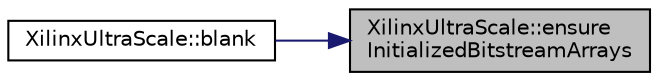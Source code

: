 digraph "XilinxUltraScale::ensureInitializedBitstreamArrays"
{
 // INTERACTIVE_SVG=YES
 // LATEX_PDF_SIZE
  edge [fontname="Helvetica",fontsize="10",labelfontname="Helvetica",labelfontsize="10"];
  node [fontname="Helvetica",fontsize="10",shape=record];
  rankdir="RL";
  Node1 [label="XilinxUltraScale::ensure\lInitializedBitstreamArrays",height=0.2,width=0.4,color="black", fillcolor="grey75", style="filled", fontcolor="black",tooltip=" "];
  Node1 -> Node2 [dir="back",color="midnightblue",fontsize="10",style="solid",fontname="Helvetica"];
  Node2 [label="XilinxUltraScale::blank",height=0.2,width=0.4,color="black", fillcolor="white", style="filled",URL="$classXilinxUltraScale.html#aefd9670bda072f396ec1b02916288b8f",tooltip=" "];
}
